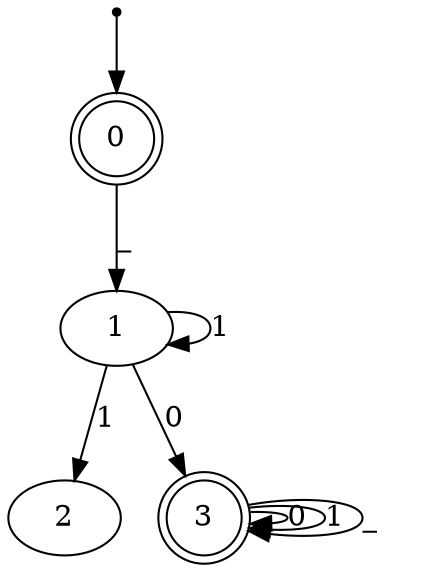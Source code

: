 digraph{
inic[shape=point];
inic->0;
0->1[label="_"];
1->1[label="1"];
1->2[label="1"];
1->3[label="0"];
3->3[label="0"];
3->3[label="1"];
3->3[label="_"];
0[shape=doublecircle];
3[shape=doublecircle];
}
